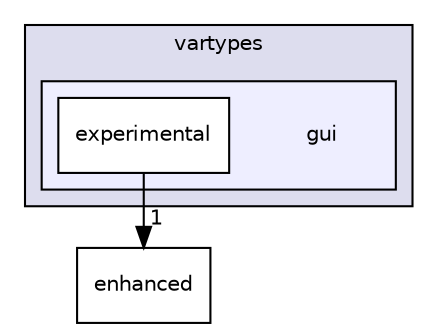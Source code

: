 digraph "ssl-vision/src/shared/vartypes/gui" {
  compound=true
  node [ fontsize="10", fontname="Helvetica"];
  edge [ labelfontsize="10", labelfontname="Helvetica"];
  subgraph clusterdir_25b428b3261c7de910dea312ae7155ee {
    graph [ bgcolor="#ddddee", pencolor="black", label="vartypes" fontname="Helvetica", fontsize="10", URL="dir_25b428b3261c7de910dea312ae7155ee.html"]
  subgraph clusterdir_e103aa55346def1c0e6c9803171f61bd {
    graph [ bgcolor="#eeeeff", pencolor="black", label="" URL="dir_e103aa55346def1c0e6c9803171f61bd.html"];
    dir_e103aa55346def1c0e6c9803171f61bd [shape=plaintext label="gui"];
    dir_e7c527361c16108ed56aa006d4aa2664 [shape=box label="experimental" color="black" fillcolor="white" style="filled" URL="dir_e7c527361c16108ed56aa006d4aa2664.html"];
  }
  }
  dir_c142b03171ed140e750b8c5a57d24ea8 [shape=box label="enhanced" URL="dir_c142b03171ed140e750b8c5a57d24ea8.html"];
  dir_e7c527361c16108ed56aa006d4aa2664->dir_c142b03171ed140e750b8c5a57d24ea8 [headlabel="1", labeldistance=1.5 headhref="dir_000078_000076.html"];
}
